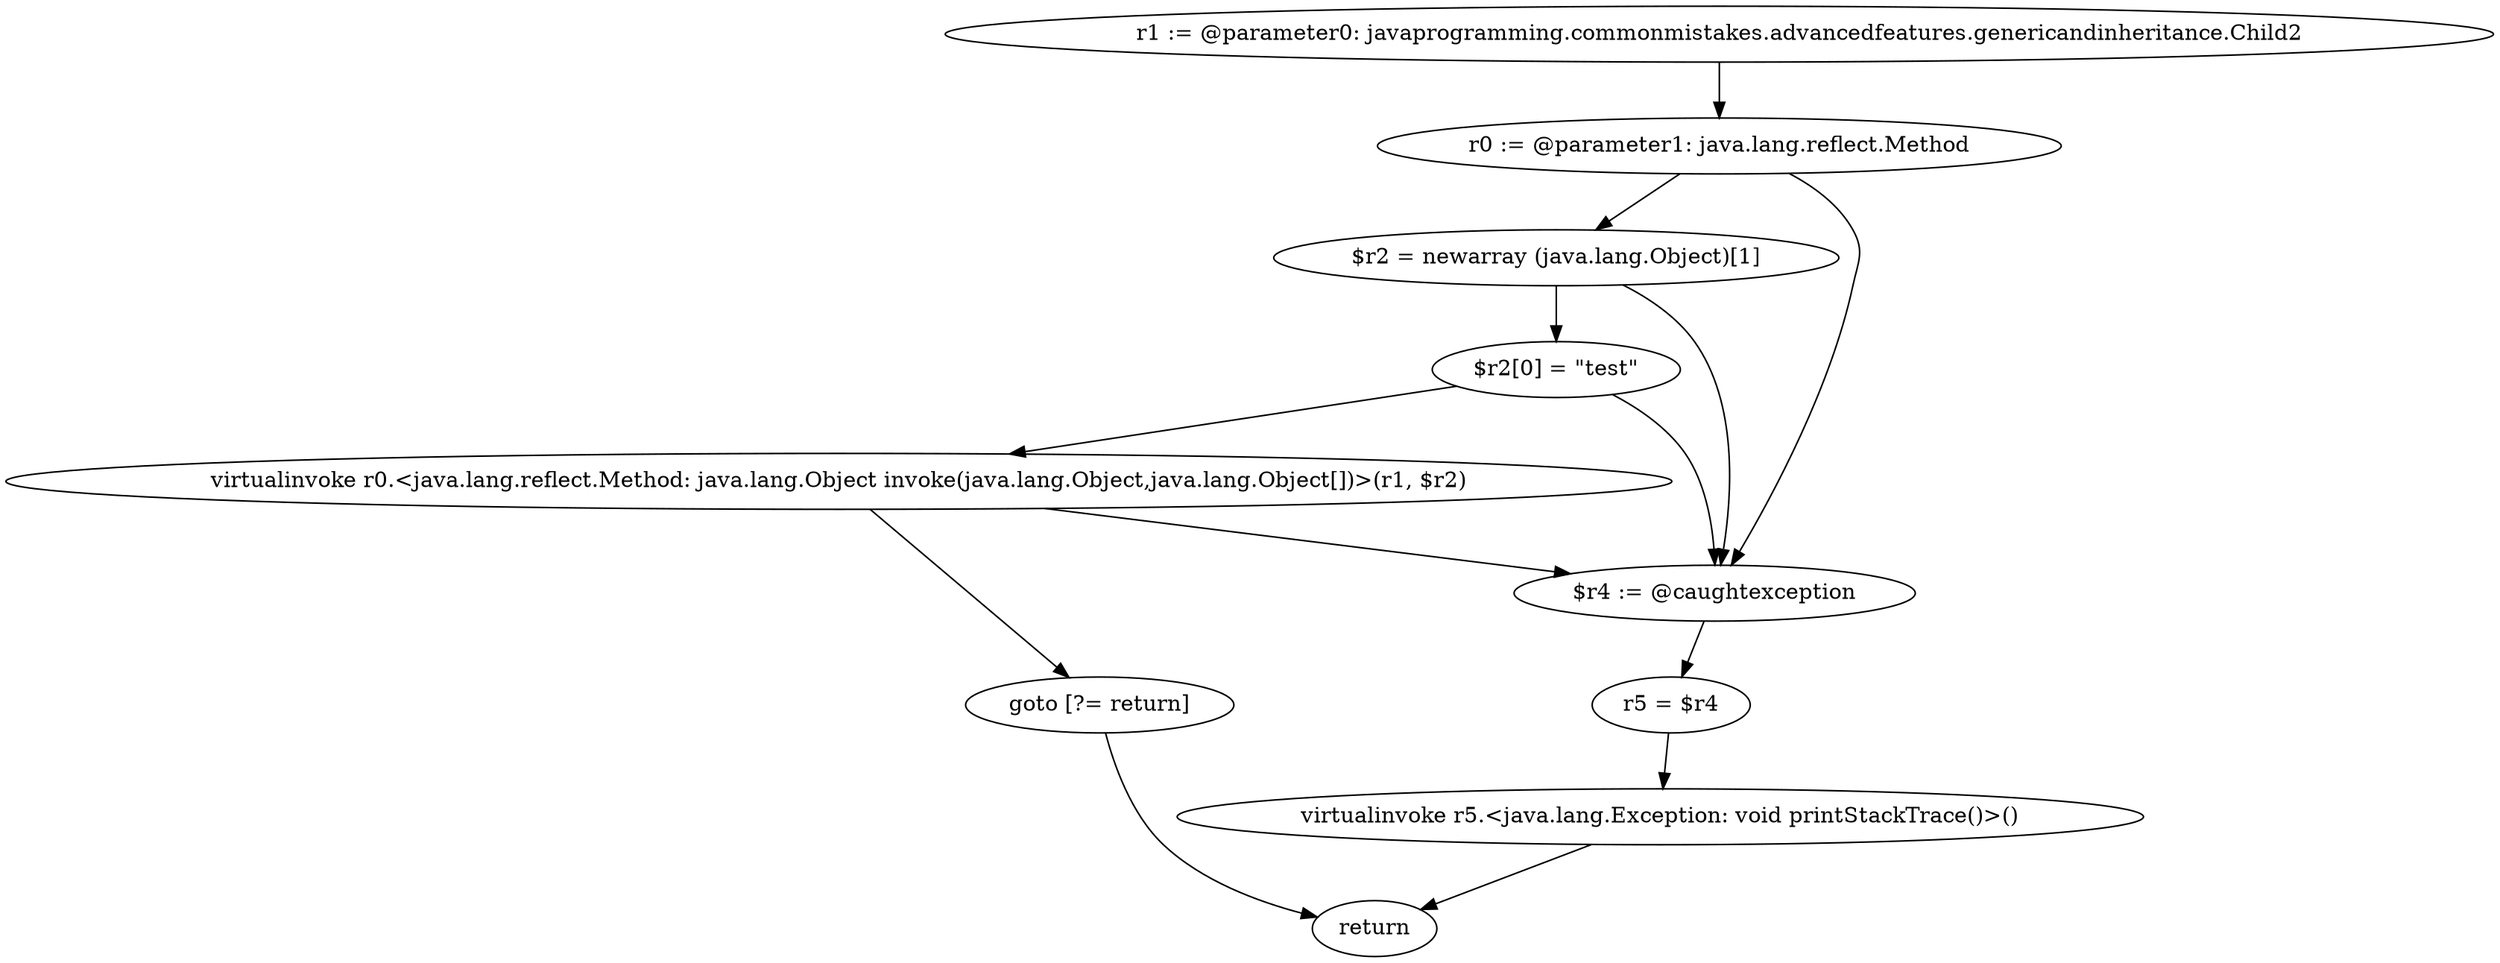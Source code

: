 digraph "unitGraph" {
    "r1 := @parameter0: javaprogramming.commonmistakes.advancedfeatures.genericandinheritance.Child2"
    "r0 := @parameter1: java.lang.reflect.Method"
    "$r2 = newarray (java.lang.Object)[1]"
    "$r2[0] = \"test\""
    "virtualinvoke r0.<java.lang.reflect.Method: java.lang.Object invoke(java.lang.Object,java.lang.Object[])>(r1, $r2)"
    "goto [?= return]"
    "$r4 := @caughtexception"
    "r5 = $r4"
    "virtualinvoke r5.<java.lang.Exception: void printStackTrace()>()"
    "return"
    "r1 := @parameter0: javaprogramming.commonmistakes.advancedfeatures.genericandinheritance.Child2"->"r0 := @parameter1: java.lang.reflect.Method";
    "r0 := @parameter1: java.lang.reflect.Method"->"$r2 = newarray (java.lang.Object)[1]";
    "r0 := @parameter1: java.lang.reflect.Method"->"$r4 := @caughtexception";
    "$r2 = newarray (java.lang.Object)[1]"->"$r2[0] = \"test\"";
    "$r2 = newarray (java.lang.Object)[1]"->"$r4 := @caughtexception";
    "$r2[0] = \"test\""->"virtualinvoke r0.<java.lang.reflect.Method: java.lang.Object invoke(java.lang.Object,java.lang.Object[])>(r1, $r2)";
    "$r2[0] = \"test\""->"$r4 := @caughtexception";
    "virtualinvoke r0.<java.lang.reflect.Method: java.lang.Object invoke(java.lang.Object,java.lang.Object[])>(r1, $r2)"->"goto [?= return]";
    "virtualinvoke r0.<java.lang.reflect.Method: java.lang.Object invoke(java.lang.Object,java.lang.Object[])>(r1, $r2)"->"$r4 := @caughtexception";
    "goto [?= return]"->"return";
    "$r4 := @caughtexception"->"r5 = $r4";
    "r5 = $r4"->"virtualinvoke r5.<java.lang.Exception: void printStackTrace()>()";
    "virtualinvoke r5.<java.lang.Exception: void printStackTrace()>()"->"return";
}
